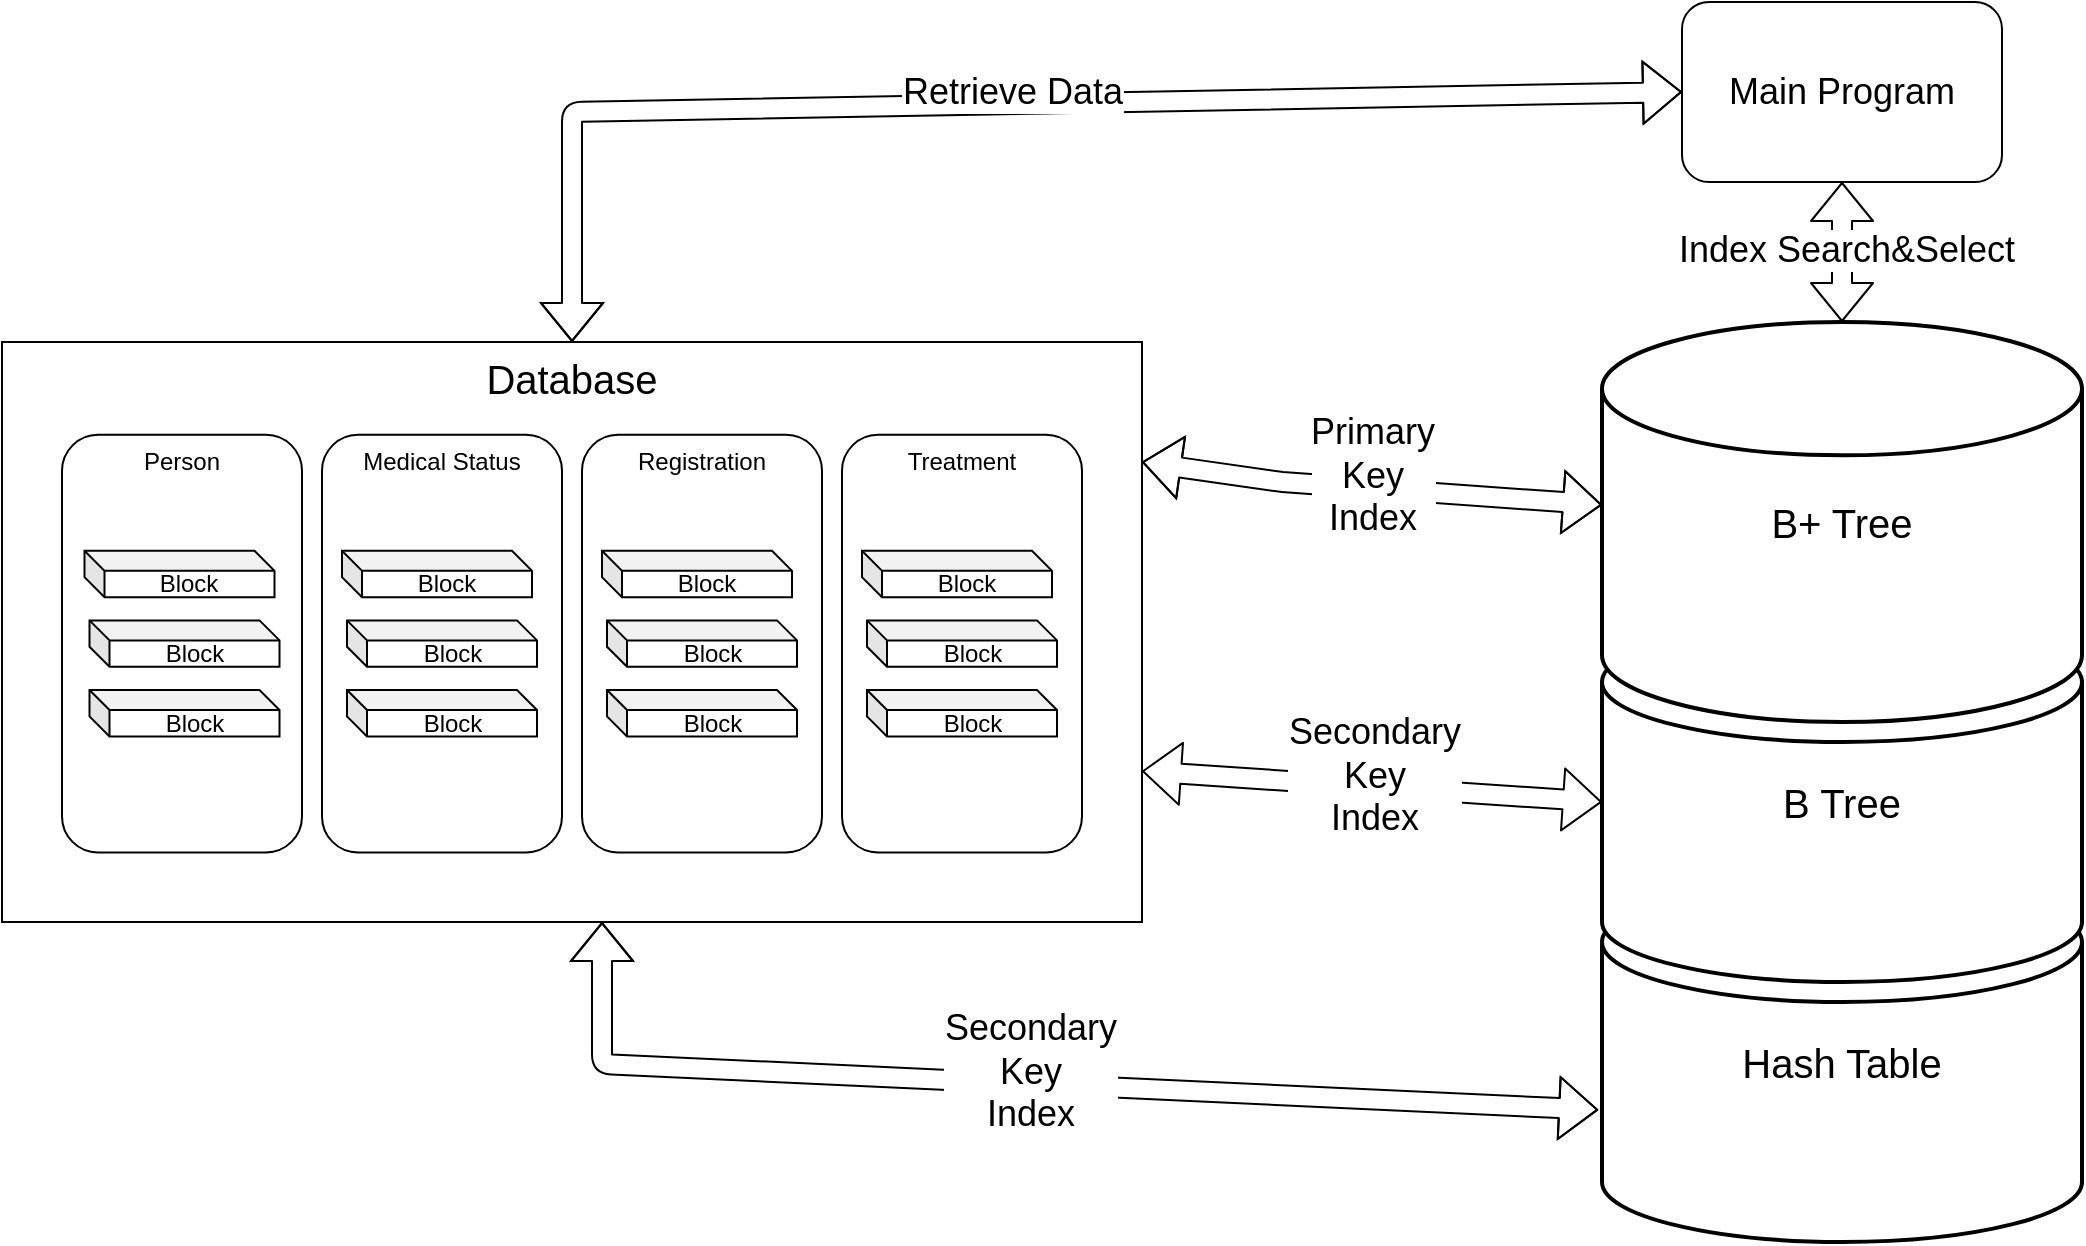 <mxfile version="14.6.1" type="device"><diagram id="Khaqg9Kr-SMLyCtJbhcu" name="Page-1"><mxGraphModel dx="2310" dy="783" grid="1" gridSize="10" guides="1" tooltips="1" connect="1" arrows="1" fold="1" page="1" pageScale="1" pageWidth="827" pageHeight="1169" math="0" shadow="0"><root><mxCell id="0"/><mxCell id="1" parent="0"/><mxCell id="-eqlFSrbIJMYUR4S1x-T-54" value="" style="group" vertex="1" connectable="0" parent="1"><mxGeometry x="-20" y="360" width="570" height="290" as="geometry"/></mxCell><mxCell id="-eqlFSrbIJMYUR4S1x-T-1" value="&lt;font style=&quot;font-size: 20px&quot;&gt;Database&lt;/font&gt;" style="rounded=0;whiteSpace=wrap;html=1;verticalAlign=top;" vertex="1" parent="-eqlFSrbIJMYUR4S1x-T-54"><mxGeometry width="570" height="290" as="geometry"/></mxCell><mxCell id="-eqlFSrbIJMYUR4S1x-T-2" value="&lt;span class=&quot;fontstyle0&quot;&gt;Person&lt;br&gt;&lt;br&gt;&lt;br&gt;&lt;br&gt;&lt;br&gt;&lt;br&gt;&lt;br&gt;&lt;br&gt;&lt;br&gt;......&lt;br&gt;&lt;/span&gt;" style="rounded=1;whiteSpace=wrap;html=1;verticalAlign=top;" vertex="1" parent="-eqlFSrbIJMYUR4S1x-T-54"><mxGeometry x="30" y="46.4" width="120" height="208.8" as="geometry"/></mxCell><mxCell id="-eqlFSrbIJMYUR4S1x-T-3" value="&lt;span class=&quot;fontstyle0&quot;&gt;Medical Status&lt;br&gt;&lt;br&gt;&lt;br&gt;&lt;br&gt;&lt;br&gt;&lt;br&gt;&lt;br&gt;&lt;br&gt;&lt;br&gt;......&lt;br&gt;&lt;/span&gt;" style="rounded=1;whiteSpace=wrap;html=1;verticalAlign=top;" vertex="1" parent="-eqlFSrbIJMYUR4S1x-T-54"><mxGeometry x="160" y="46.4" width="120" height="208.8" as="geometry"/></mxCell><mxCell id="-eqlFSrbIJMYUR4S1x-T-4" value="&lt;span class=&quot;fontstyle0&quot;&gt;Registration&lt;br&gt;&lt;br&gt;&lt;br&gt;&lt;br&gt;&lt;br&gt;&lt;br&gt;&lt;br&gt;&lt;br&gt;&lt;br&gt;......&lt;br&gt;&lt;/span&gt;" style="rounded=1;whiteSpace=wrap;html=1;verticalAlign=top;" vertex="1" parent="-eqlFSrbIJMYUR4S1x-T-54"><mxGeometry x="290" y="46.4" width="120" height="208.8" as="geometry"/></mxCell><mxCell id="-eqlFSrbIJMYUR4S1x-T-5" value="&lt;span class=&quot;fontstyle0&quot;&gt;Treatment&lt;br&gt;&lt;br&gt;&lt;br&gt;&lt;br&gt;&lt;br&gt;&lt;br&gt;&lt;br&gt;&lt;br&gt;&lt;br&gt;......&lt;br&gt;&lt;/span&gt;" style="rounded=1;whiteSpace=wrap;html=1;sketch=0;verticalAlign=top;" vertex="1" parent="-eqlFSrbIJMYUR4S1x-T-54"><mxGeometry x="420" y="46.4" width="120" height="208.8" as="geometry"/></mxCell><mxCell id="-eqlFSrbIJMYUR4S1x-T-9" value="" style="group" vertex="1" connectable="0" parent="-eqlFSrbIJMYUR4S1x-T-54"><mxGeometry x="41.25" y="104.4" width="97.5" height="92.8" as="geometry"/></mxCell><mxCell id="-eqlFSrbIJMYUR4S1x-T-6" value="Block" style="shape=cube;whiteSpace=wrap;html=1;boundedLbl=1;backgroundOutline=1;darkOpacity=0.05;darkOpacity2=0.1;rounded=1;sketch=0;size=10;" vertex="1" parent="-eqlFSrbIJMYUR4S1x-T-9"><mxGeometry width="95" height="23.2" as="geometry"/></mxCell><mxCell id="-eqlFSrbIJMYUR4S1x-T-7" value="Block" style="shape=cube;whiteSpace=wrap;html=1;boundedLbl=1;backgroundOutline=1;darkOpacity=0.05;darkOpacity2=0.1;rounded=1;sketch=0;size=10;" vertex="1" parent="-eqlFSrbIJMYUR4S1x-T-9"><mxGeometry x="2.5" y="34.8" width="95" height="23.2" as="geometry"/></mxCell><mxCell id="-eqlFSrbIJMYUR4S1x-T-8" value="Block" style="shape=cube;whiteSpace=wrap;html=1;boundedLbl=1;backgroundOutline=1;darkOpacity=0.05;darkOpacity2=0.1;rounded=1;sketch=0;size=10;" vertex="1" parent="-eqlFSrbIJMYUR4S1x-T-9"><mxGeometry x="2.5" y="69.6" width="95" height="23.2" as="geometry"/></mxCell><mxCell id="-eqlFSrbIJMYUR4S1x-T-42" value="" style="group" vertex="1" connectable="0" parent="-eqlFSrbIJMYUR4S1x-T-54"><mxGeometry x="170" y="104.4" width="97.5" height="92.8" as="geometry"/></mxCell><mxCell id="-eqlFSrbIJMYUR4S1x-T-43" value="Block" style="shape=cube;whiteSpace=wrap;html=1;boundedLbl=1;backgroundOutline=1;darkOpacity=0.05;darkOpacity2=0.1;rounded=1;sketch=0;size=10;" vertex="1" parent="-eqlFSrbIJMYUR4S1x-T-42"><mxGeometry width="95" height="23.2" as="geometry"/></mxCell><mxCell id="-eqlFSrbIJMYUR4S1x-T-44" value="Block" style="shape=cube;whiteSpace=wrap;html=1;boundedLbl=1;backgroundOutline=1;darkOpacity=0.05;darkOpacity2=0.1;rounded=1;sketch=0;size=10;" vertex="1" parent="-eqlFSrbIJMYUR4S1x-T-42"><mxGeometry x="2.5" y="34.8" width="95" height="23.2" as="geometry"/></mxCell><mxCell id="-eqlFSrbIJMYUR4S1x-T-45" value="Block" style="shape=cube;whiteSpace=wrap;html=1;boundedLbl=1;backgroundOutline=1;darkOpacity=0.05;darkOpacity2=0.1;rounded=1;sketch=0;size=10;" vertex="1" parent="-eqlFSrbIJMYUR4S1x-T-42"><mxGeometry x="2.5" y="69.6" width="95" height="23.2" as="geometry"/></mxCell><mxCell id="-eqlFSrbIJMYUR4S1x-T-46" value="" style="group" vertex="1" connectable="0" parent="-eqlFSrbIJMYUR4S1x-T-54"><mxGeometry x="300" y="104.4" width="97.5" height="92.8" as="geometry"/></mxCell><mxCell id="-eqlFSrbIJMYUR4S1x-T-47" value="Block" style="shape=cube;whiteSpace=wrap;html=1;boundedLbl=1;backgroundOutline=1;darkOpacity=0.05;darkOpacity2=0.1;rounded=1;sketch=0;size=10;" vertex="1" parent="-eqlFSrbIJMYUR4S1x-T-46"><mxGeometry width="95" height="23.2" as="geometry"/></mxCell><mxCell id="-eqlFSrbIJMYUR4S1x-T-48" value="Block" style="shape=cube;whiteSpace=wrap;html=1;boundedLbl=1;backgroundOutline=1;darkOpacity=0.05;darkOpacity2=0.1;rounded=1;sketch=0;size=10;" vertex="1" parent="-eqlFSrbIJMYUR4S1x-T-46"><mxGeometry x="2.5" y="34.8" width="95" height="23.2" as="geometry"/></mxCell><mxCell id="-eqlFSrbIJMYUR4S1x-T-49" value="Block" style="shape=cube;whiteSpace=wrap;html=1;boundedLbl=1;backgroundOutline=1;darkOpacity=0.05;darkOpacity2=0.1;rounded=1;sketch=0;size=10;" vertex="1" parent="-eqlFSrbIJMYUR4S1x-T-46"><mxGeometry x="2.5" y="69.6" width="95" height="23.2" as="geometry"/></mxCell><mxCell id="-eqlFSrbIJMYUR4S1x-T-50" value="" style="group" vertex="1" connectable="0" parent="-eqlFSrbIJMYUR4S1x-T-54"><mxGeometry x="430" y="104.4" width="97.5" height="92.8" as="geometry"/></mxCell><mxCell id="-eqlFSrbIJMYUR4S1x-T-51" value="Block" style="shape=cube;whiteSpace=wrap;html=1;boundedLbl=1;backgroundOutline=1;darkOpacity=0.05;darkOpacity2=0.1;rounded=1;sketch=0;size=10;" vertex="1" parent="-eqlFSrbIJMYUR4S1x-T-50"><mxGeometry width="95" height="23.2" as="geometry"/></mxCell><mxCell id="-eqlFSrbIJMYUR4S1x-T-52" value="Block" style="shape=cube;whiteSpace=wrap;html=1;boundedLbl=1;backgroundOutline=1;darkOpacity=0.05;darkOpacity2=0.1;rounded=1;sketch=0;size=10;" vertex="1" parent="-eqlFSrbIJMYUR4S1x-T-50"><mxGeometry x="2.5" y="34.8" width="95" height="23.2" as="geometry"/></mxCell><mxCell id="-eqlFSrbIJMYUR4S1x-T-53" value="Block" style="shape=cube;whiteSpace=wrap;html=1;boundedLbl=1;backgroundOutline=1;darkOpacity=0.05;darkOpacity2=0.1;rounded=1;sketch=0;size=10;" vertex="1" parent="-eqlFSrbIJMYUR4S1x-T-50"><mxGeometry x="2.5" y="69.6" width="95" height="23.2" as="geometry"/></mxCell><mxCell id="-eqlFSrbIJMYUR4S1x-T-62" value="&lt;font style=&quot;font-size: 18px&quot;&gt;Main Program&lt;/font&gt;" style="rounded=1;whiteSpace=wrap;html=1;sketch=0;" vertex="1" parent="1"><mxGeometry x="820" y="190" width="160" height="90" as="geometry"/></mxCell><mxCell id="-eqlFSrbIJMYUR4S1x-T-66" value="" style="shape=flexArrow;endArrow=classic;startArrow=classic;html=1;exitX=0.5;exitY=0;exitDx=0;exitDy=0;entryX=0;entryY=0.5;entryDx=0;entryDy=0;" edge="1" parent="1" source="-eqlFSrbIJMYUR4S1x-T-1" target="-eqlFSrbIJMYUR4S1x-T-62"><mxGeometry width="50" height="50" relative="1" as="geometry"><mxPoint x="600" y="300" as="sourcePoint"/><mxPoint x="650" y="250" as="targetPoint"/><Array as="points"><mxPoint x="265" y="245"/></Array></mxGeometry></mxCell><mxCell id="-eqlFSrbIJMYUR4S1x-T-86" value="&lt;font style=&quot;font-size: 18px&quot;&gt;Retrieve Data&lt;/font&gt;" style="edgeLabel;html=1;align=center;verticalAlign=middle;resizable=0;points=[];" vertex="1" connectable="0" parent="-eqlFSrbIJMYUR4S1x-T-66"><mxGeometry x="0.0" y="6" relative="1" as="geometry"><mxPoint as="offset"/></mxGeometry></mxCell><mxCell id="-eqlFSrbIJMYUR4S1x-T-67" value="" style="shape=flexArrow;endArrow=classic;startArrow=classic;html=1;entryX=0.5;entryY=1;entryDx=0;entryDy=0;" edge="1" parent="1" source="-eqlFSrbIJMYUR4S1x-T-55" target="-eqlFSrbIJMYUR4S1x-T-62"><mxGeometry width="50" height="50" relative="1" as="geometry"><mxPoint x="760" y="350" as="sourcePoint"/><mxPoint x="790" y="290" as="targetPoint"/></mxGeometry></mxCell><mxCell id="-eqlFSrbIJMYUR4S1x-T-97" value="&lt;font style=&quot;font-size: 18px&quot;&gt;Index Search&amp;amp;Select&lt;/font&gt;" style="edgeLabel;html=1;align=center;verticalAlign=middle;resizable=0;points=[];" vertex="1" connectable="0" parent="-eqlFSrbIJMYUR4S1x-T-67"><mxGeometry x="0.043" y="-2" relative="1" as="geometry"><mxPoint as="offset"/></mxGeometry></mxCell><mxCell id="-eqlFSrbIJMYUR4S1x-T-69" value="&lt;font style=&quot;font-size: 20px&quot;&gt;Hash Table&lt;/font&gt;" style="strokeWidth=2;html=1;shape=mxgraph.flowchart.database;whiteSpace=wrap;rounded=1;sketch=0;verticalAlign=middle;" vertex="1" parent="1"><mxGeometry x="780" y="630" width="240" height="180" as="geometry"/></mxCell><mxCell id="-eqlFSrbIJMYUR4S1x-T-91" value="" style="shape=flexArrow;endArrow=classic;startArrow=classic;html=1;entryX=-0.008;entryY=0.633;entryDx=0;entryDy=0;entryPerimeter=0;" edge="1" parent="1" target="-eqlFSrbIJMYUR4S1x-T-69"><mxGeometry width="50" height="50" relative="1" as="geometry"><mxPoint x="280" y="650" as="sourcePoint"/><mxPoint x="725.0" y="738" as="targetPoint"/><Array as="points"><mxPoint x="280" y="721"/></Array></mxGeometry></mxCell><mxCell id="-eqlFSrbIJMYUR4S1x-T-92" value="&lt;span style=&quot;font-size: 18px&quot;&gt;Secondary&lt;/span&gt;&lt;br style=&quot;font-size: 18px&quot;&gt;&lt;span style=&quot;font-size: 18px&quot;&gt;Key&lt;/span&gt;&lt;br style=&quot;font-size: 18px&quot;&gt;&lt;span style=&quot;font-size: 18px&quot;&gt;Index&lt;/span&gt;" style="edgeLabel;html=1;align=center;verticalAlign=middle;resizable=0;points=[];" vertex="1" connectable="0" parent="-eqlFSrbIJMYUR4S1x-T-91"><mxGeometry x="0.0" y="6" relative="1" as="geometry"><mxPoint as="offset"/></mxGeometry></mxCell><mxCell id="-eqlFSrbIJMYUR4S1x-T-93" value="" style="shape=flexArrow;endArrow=classic;startArrow=classic;html=1;entryX=0;entryY=0.5;entryDx=0;entryDy=0;entryPerimeter=0;" edge="1" parent="1" target="-eqlFSrbIJMYUR4S1x-T-68"><mxGeometry width="50" height="50" relative="1" as="geometry"><mxPoint x="550" y="574.58" as="sourcePoint"/><mxPoint x="650" y="575" as="targetPoint"/><Array as="points"/></mxGeometry></mxCell><mxCell id="-eqlFSrbIJMYUR4S1x-T-94" value="&lt;font style=&quot;font-size: 18px&quot;&gt;Secondary&lt;br&gt;Key&lt;br&gt;Index&lt;/font&gt;" style="edgeLabel;html=1;align=center;verticalAlign=middle;resizable=0;points=[];" vertex="1" connectable="0" parent="-eqlFSrbIJMYUR4S1x-T-93"><mxGeometry x="0.0" y="6" relative="1" as="geometry"><mxPoint as="offset"/></mxGeometry></mxCell><mxCell id="-eqlFSrbIJMYUR4S1x-T-95" value="" style="shape=flexArrow;endArrow=classic;startArrow=classic;html=1;" edge="1" parent="1" target="-eqlFSrbIJMYUR4S1x-T-55"><mxGeometry width="50" height="50" relative="1" as="geometry"><mxPoint x="550" y="420" as="sourcePoint"/><mxPoint x="670" y="420.42" as="targetPoint"/><Array as="points"><mxPoint x="620" y="430"/></Array></mxGeometry></mxCell><mxCell id="-eqlFSrbIJMYUR4S1x-T-96" value="&lt;font style=&quot;font-size: 18px&quot;&gt;Primary&lt;br&gt;Key&lt;br&gt;Index&lt;/font&gt;" style="edgeLabel;html=1;align=center;verticalAlign=middle;resizable=0;points=[];" vertex="1" connectable="0" parent="-eqlFSrbIJMYUR4S1x-T-95"><mxGeometry x="0.0" y="6" relative="1" as="geometry"><mxPoint as="offset"/></mxGeometry></mxCell><mxCell id="-eqlFSrbIJMYUR4S1x-T-68" value="&lt;font style=&quot;font-size: 20px&quot;&gt;B Tree&lt;/font&gt;" style="strokeWidth=2;html=1;shape=mxgraph.flowchart.database;whiteSpace=wrap;rounded=1;sketch=0;verticalAlign=middle;" vertex="1" parent="1"><mxGeometry x="780" y="500" width="240" height="180" as="geometry"/></mxCell><mxCell id="-eqlFSrbIJMYUR4S1x-T-55" value="&lt;font style=&quot;font-size: 20px&quot;&gt;B+ Tree&lt;/font&gt;" style="strokeWidth=2;html=1;shape=mxgraph.flowchart.database;whiteSpace=wrap;rounded=1;sketch=0;verticalAlign=middle;" vertex="1" parent="1"><mxGeometry x="780" y="350" width="240" height="200" as="geometry"/></mxCell></root></mxGraphModel></diagram></mxfile>